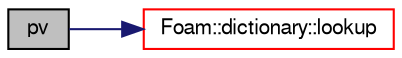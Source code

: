 digraph "pv"
{
  bgcolor="transparent";
  edge [fontname="FreeSans",fontsize="10",labelfontname="FreeSans",labelfontsize="10"];
  node [fontname="FreeSans",fontsize="10",shape=record];
  rankdir="LR";
  Node2167 [label="pv",height=0.2,width=0.4,color="black", fillcolor="grey75", style="filled", fontcolor="black"];
  Node2167 -> Node2168 [color="midnightblue",fontsize="10",style="solid",fontname="FreeSans"];
  Node2168 [label="Foam::dictionary::lookup",height=0.2,width=0.4,color="red",URL="$a26014.html#a6a0727fa523e48977e27348663def509",tooltip="Find and return an entry data stream. "];
}
